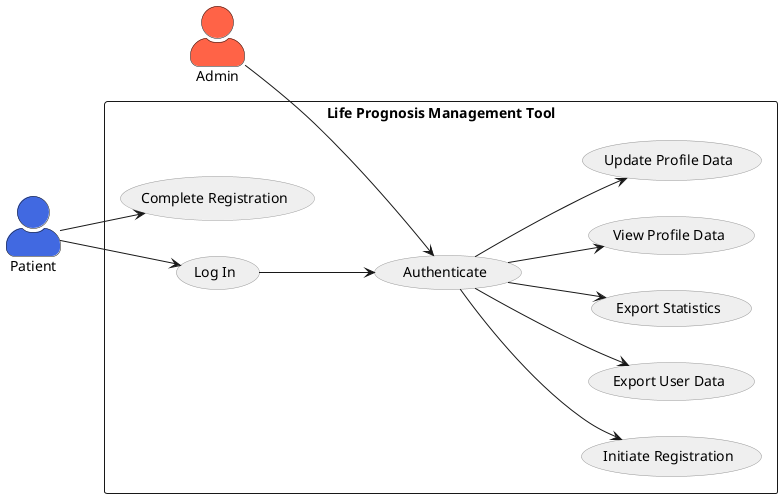 @startuml Life Prognosis Management Tool
left to right direction
skinparam actorStyle awesome
skinparam usecaseBackgroundColor #EFEFEF
skinparam usecaseBorderColor #999999

actor Admin as admin #FF6347
actor Patient as patient #4169E1

rectangle "Life Prognosis Management Tool" {
  usecase "Authenticate" as AUTH
  
  usecase "Initiate Registration" as AUC1
  usecase "Export User Data" as AUC6
  usecase "Export Statistics" as AUC7

  usecase "Complete Registration" as PUC1
  usecase "Log In" as PUC2
  usecase "View Profile Data" as PUC3
  usecase "Update Profile Data" as PUC4

  admin --> AUTH
  AUTH --> AUC1
  AUTH --> AUC6
  AUTH --> AUC7

  patient --> PUC1
  patient --> PUC2
  PUC2 --> AUTH
  AUTH --> PUC3
  AUTH --> PUC4
}

@enduml



@startuml Life Prognosis App

left to right direction

skinparam Style strictuml
' skinparam actorStyle awesome
skinparam usecaseBackgroundColor #EFEFEF
skinparam usecaseBorderColor #999999

actor Admin as admin #FF6347
actor Patient as patient #4169E1
actor Bash as bash #32CD32

rectangle "Life Prognosis App" {
  ' usecase "Authenticate" as AUTH
  
  usecase "Initiate Registration" as AUC1
  usecase "Export User Data" as AUC6
  usecase "Export Statistics" as AUC7

  usecase "Complete Registration" as PUC1
  usecase "Log In" as PUC2
  usecase "View Profile Data" as PUC3
  usecase "Update Profile Data" as PUC4

  usecase "Save Data to File" as BUC1
  usecase "Retrieve Data from File" as BUC2

  admin --> PUC2
  PUC2 --> AUC1
  PUC2 --> AUC6
  PUC2 --> AUC7

  patient --> PUC1
  patient --> PUC2
  ' PUC2 --> PUC2
  PUC2 --> PUC3
  PUC2 --> PUC4

  BUC1 --> bash
  BUC2 --> bash
}

AUC1 ..> BUC1 : <<include>>
AUC6 ..> BUC2 : <<include>>
AUC7 ..> BUC2 : <<include>>
PUC1 ..> BUC1 : <<include>>
PUC3 ..> BUC2 : <<include>>
PUC4 ..> BUC1 : <<include>>

@enduml



